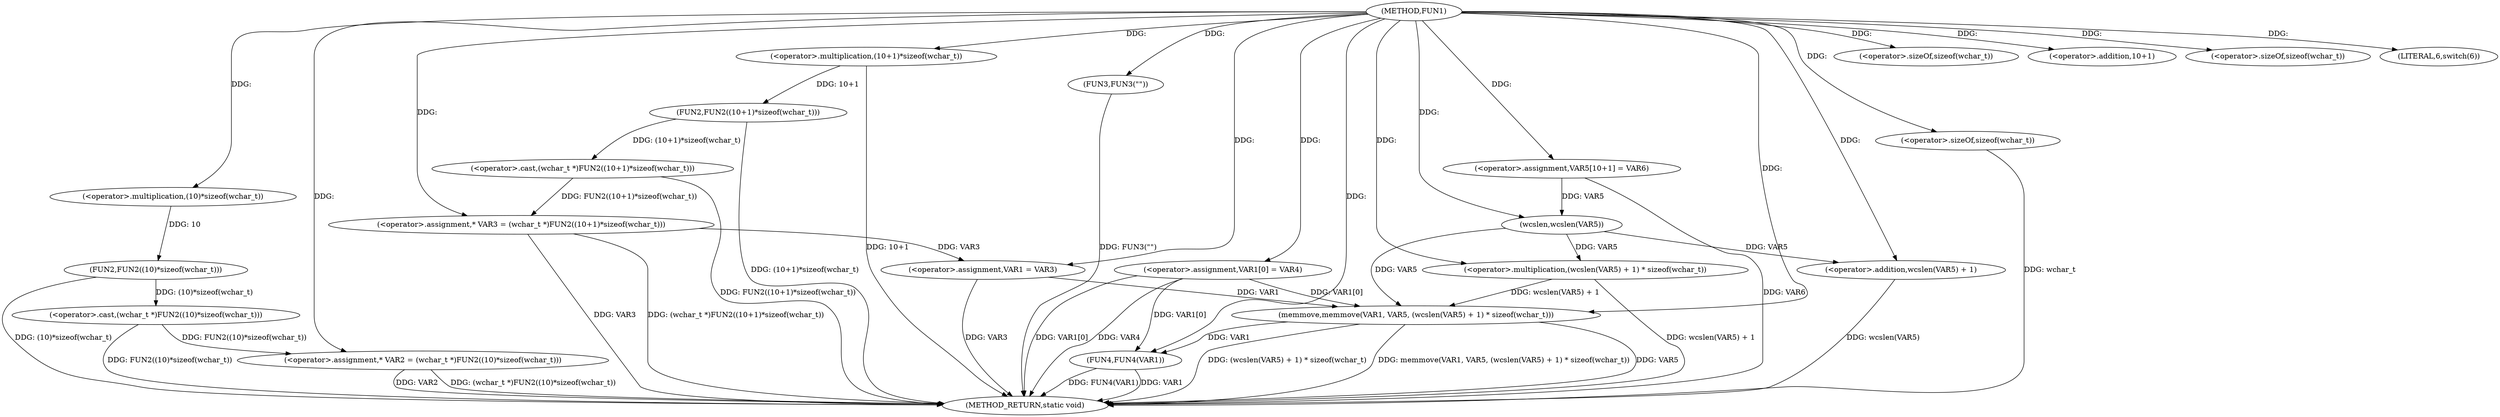 digraph FUN1 {  
"1000100" [label = "(METHOD,FUN1)" ]
"1000159" [label = "(METHOD_RETURN,static void)" ]
"1000104" [label = "(<operator>.assignment,* VAR2 = (wchar_t *)FUN2((10)*sizeof(wchar_t)))" ]
"1000106" [label = "(<operator>.cast,(wchar_t *)FUN2((10)*sizeof(wchar_t)))" ]
"1000108" [label = "(FUN2,FUN2((10)*sizeof(wchar_t)))" ]
"1000109" [label = "(<operator>.multiplication,(10)*sizeof(wchar_t))" ]
"1000111" [label = "(<operator>.sizeOf,sizeof(wchar_t))" ]
"1000114" [label = "(<operator>.assignment,* VAR3 = (wchar_t *)FUN2((10+1)*sizeof(wchar_t)))" ]
"1000116" [label = "(<operator>.cast,(wchar_t *)FUN2((10+1)*sizeof(wchar_t)))" ]
"1000118" [label = "(FUN2,FUN2((10+1)*sizeof(wchar_t)))" ]
"1000119" [label = "(<operator>.multiplication,(10+1)*sizeof(wchar_t))" ]
"1000120" [label = "(<operator>.addition,10+1)" ]
"1000123" [label = "(<operator>.sizeOf,sizeof(wchar_t))" ]
"1000126" [label = "(LITERAL,6,switch(6))" ]
"1000129" [label = "(<operator>.assignment,VAR1 = VAR3)" ]
"1000132" [label = "(<operator>.assignment,VAR1[0] = VAR4)" ]
"1000139" [label = "(FUN3,FUN3(\"\"))" ]
"1000144" [label = "(<operator>.assignment,VAR5[10+1] = VAR6)" ]
"1000147" [label = "(memmove,memmove(VAR1, VAR5, (wcslen(VAR5) + 1) * sizeof(wchar_t)))" ]
"1000150" [label = "(<operator>.multiplication,(wcslen(VAR5) + 1) * sizeof(wchar_t))" ]
"1000151" [label = "(<operator>.addition,wcslen(VAR5) + 1)" ]
"1000152" [label = "(wcslen,wcslen(VAR5))" ]
"1000155" [label = "(<operator>.sizeOf,sizeof(wchar_t))" ]
"1000157" [label = "(FUN4,FUN4(VAR1))" ]
  "1000106" -> "1000159"  [ label = "DDG: FUN2((10)*sizeof(wchar_t))"] 
  "1000150" -> "1000159"  [ label = "DDG: wcslen(VAR5) + 1"] 
  "1000157" -> "1000159"  [ label = "DDG: FUN4(VAR1)"] 
  "1000104" -> "1000159"  [ label = "DDG: VAR2"] 
  "1000151" -> "1000159"  [ label = "DDG: wcslen(VAR5)"] 
  "1000114" -> "1000159"  [ label = "DDG: VAR3"] 
  "1000147" -> "1000159"  [ label = "DDG: VAR5"] 
  "1000116" -> "1000159"  [ label = "DDG: FUN2((10+1)*sizeof(wchar_t))"] 
  "1000132" -> "1000159"  [ label = "DDG: VAR1[0]"] 
  "1000119" -> "1000159"  [ label = "DDG: 10+1"] 
  "1000132" -> "1000159"  [ label = "DDG: VAR4"] 
  "1000147" -> "1000159"  [ label = "DDG: (wcslen(VAR5) + 1) * sizeof(wchar_t)"] 
  "1000155" -> "1000159"  [ label = "DDG: wchar_t"] 
  "1000118" -> "1000159"  [ label = "DDG: (10+1)*sizeof(wchar_t)"] 
  "1000144" -> "1000159"  [ label = "DDG: VAR6"] 
  "1000129" -> "1000159"  [ label = "DDG: VAR3"] 
  "1000139" -> "1000159"  [ label = "DDG: FUN3(\"\")"] 
  "1000157" -> "1000159"  [ label = "DDG: VAR1"] 
  "1000147" -> "1000159"  [ label = "DDG: memmove(VAR1, VAR5, (wcslen(VAR5) + 1) * sizeof(wchar_t))"] 
  "1000114" -> "1000159"  [ label = "DDG: (wchar_t *)FUN2((10+1)*sizeof(wchar_t))"] 
  "1000104" -> "1000159"  [ label = "DDG: (wchar_t *)FUN2((10)*sizeof(wchar_t))"] 
  "1000108" -> "1000159"  [ label = "DDG: (10)*sizeof(wchar_t)"] 
  "1000106" -> "1000104"  [ label = "DDG: FUN2((10)*sizeof(wchar_t))"] 
  "1000100" -> "1000104"  [ label = "DDG: "] 
  "1000108" -> "1000106"  [ label = "DDG: (10)*sizeof(wchar_t)"] 
  "1000109" -> "1000108"  [ label = "DDG: 10"] 
  "1000100" -> "1000109"  [ label = "DDG: "] 
  "1000100" -> "1000111"  [ label = "DDG: "] 
  "1000116" -> "1000114"  [ label = "DDG: FUN2((10+1)*sizeof(wchar_t))"] 
  "1000100" -> "1000114"  [ label = "DDG: "] 
  "1000118" -> "1000116"  [ label = "DDG: (10+1)*sizeof(wchar_t)"] 
  "1000119" -> "1000118"  [ label = "DDG: 10+1"] 
  "1000100" -> "1000119"  [ label = "DDG: "] 
  "1000100" -> "1000120"  [ label = "DDG: "] 
  "1000100" -> "1000123"  [ label = "DDG: "] 
  "1000100" -> "1000126"  [ label = "DDG: "] 
  "1000114" -> "1000129"  [ label = "DDG: VAR3"] 
  "1000100" -> "1000129"  [ label = "DDG: "] 
  "1000100" -> "1000132"  [ label = "DDG: "] 
  "1000100" -> "1000139"  [ label = "DDG: "] 
  "1000100" -> "1000144"  [ label = "DDG: "] 
  "1000129" -> "1000147"  [ label = "DDG: VAR1"] 
  "1000132" -> "1000147"  [ label = "DDG: VAR1[0]"] 
  "1000100" -> "1000147"  [ label = "DDG: "] 
  "1000152" -> "1000147"  [ label = "DDG: VAR5"] 
  "1000150" -> "1000147"  [ label = "DDG: wcslen(VAR5) + 1"] 
  "1000152" -> "1000150"  [ label = "DDG: VAR5"] 
  "1000100" -> "1000150"  [ label = "DDG: "] 
  "1000152" -> "1000151"  [ label = "DDG: VAR5"] 
  "1000144" -> "1000152"  [ label = "DDG: VAR5"] 
  "1000100" -> "1000152"  [ label = "DDG: "] 
  "1000100" -> "1000151"  [ label = "DDG: "] 
  "1000100" -> "1000155"  [ label = "DDG: "] 
  "1000147" -> "1000157"  [ label = "DDG: VAR1"] 
  "1000132" -> "1000157"  [ label = "DDG: VAR1[0]"] 
  "1000100" -> "1000157"  [ label = "DDG: "] 
}
